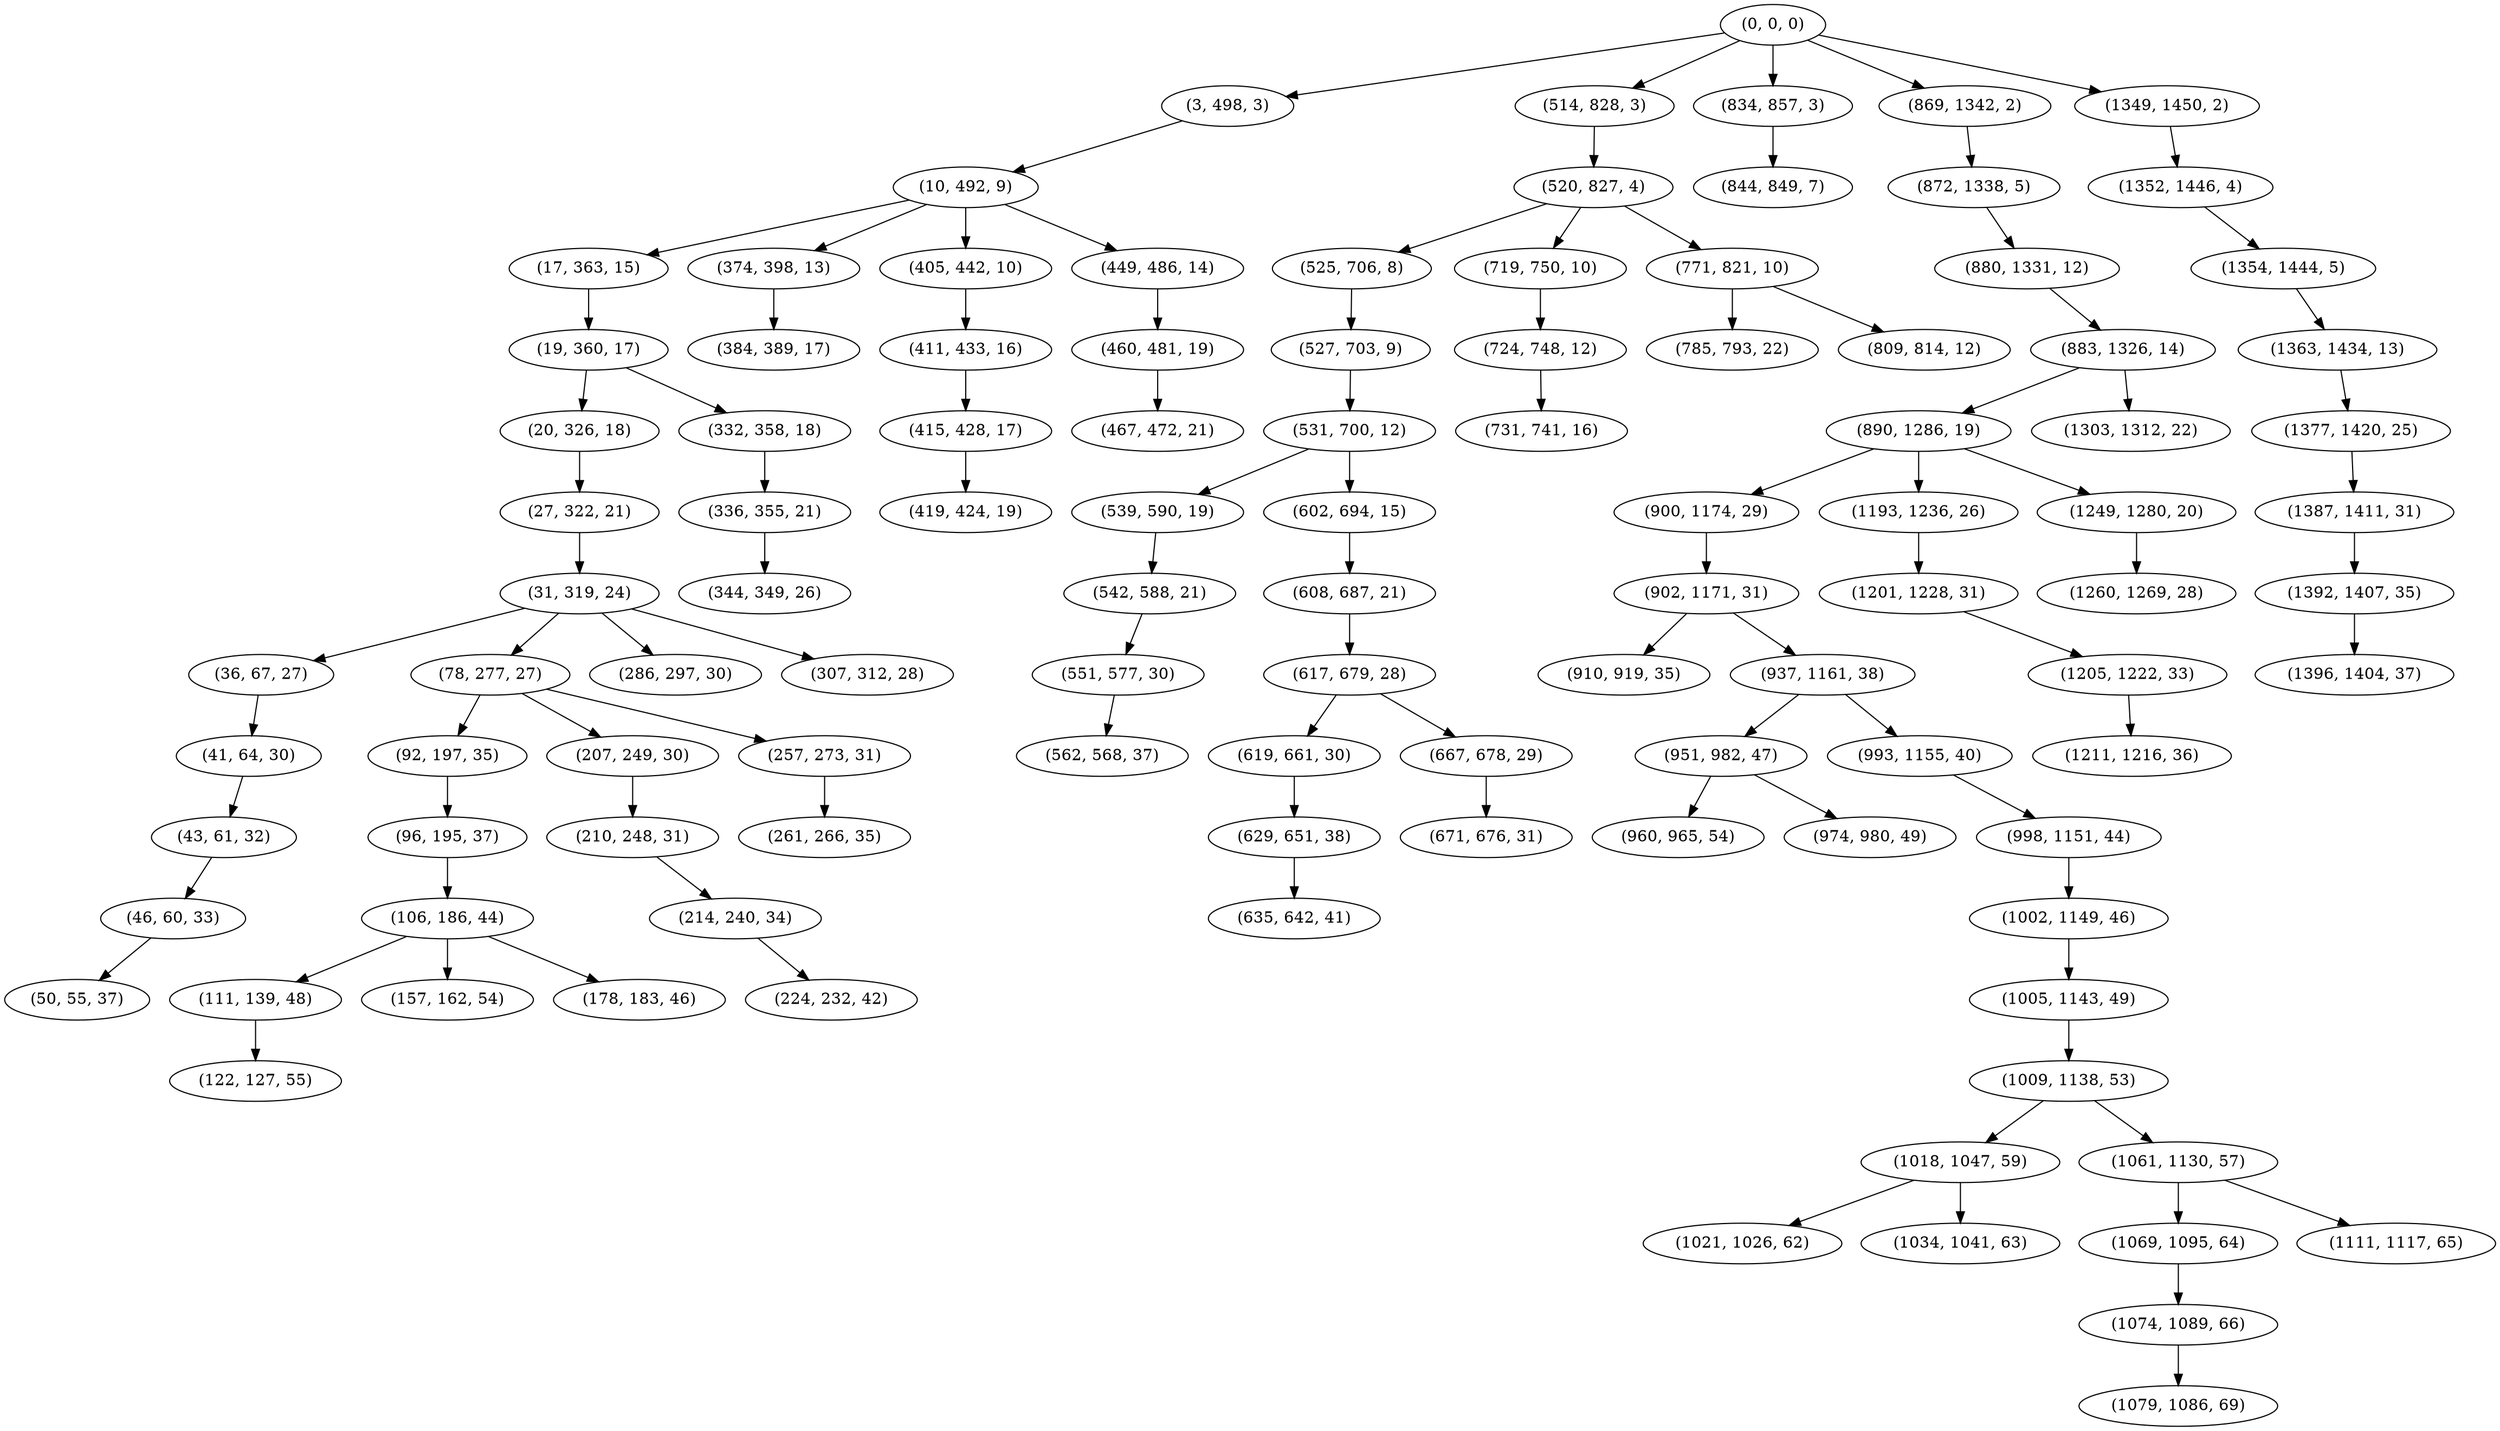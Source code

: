 digraph tree {
    "(0, 0, 0)";
    "(3, 498, 3)";
    "(10, 492, 9)";
    "(17, 363, 15)";
    "(19, 360, 17)";
    "(20, 326, 18)";
    "(27, 322, 21)";
    "(31, 319, 24)";
    "(36, 67, 27)";
    "(41, 64, 30)";
    "(43, 61, 32)";
    "(46, 60, 33)";
    "(50, 55, 37)";
    "(78, 277, 27)";
    "(92, 197, 35)";
    "(96, 195, 37)";
    "(106, 186, 44)";
    "(111, 139, 48)";
    "(122, 127, 55)";
    "(157, 162, 54)";
    "(178, 183, 46)";
    "(207, 249, 30)";
    "(210, 248, 31)";
    "(214, 240, 34)";
    "(224, 232, 42)";
    "(257, 273, 31)";
    "(261, 266, 35)";
    "(286, 297, 30)";
    "(307, 312, 28)";
    "(332, 358, 18)";
    "(336, 355, 21)";
    "(344, 349, 26)";
    "(374, 398, 13)";
    "(384, 389, 17)";
    "(405, 442, 10)";
    "(411, 433, 16)";
    "(415, 428, 17)";
    "(419, 424, 19)";
    "(449, 486, 14)";
    "(460, 481, 19)";
    "(467, 472, 21)";
    "(514, 828, 3)";
    "(520, 827, 4)";
    "(525, 706, 8)";
    "(527, 703, 9)";
    "(531, 700, 12)";
    "(539, 590, 19)";
    "(542, 588, 21)";
    "(551, 577, 30)";
    "(562, 568, 37)";
    "(602, 694, 15)";
    "(608, 687, 21)";
    "(617, 679, 28)";
    "(619, 661, 30)";
    "(629, 651, 38)";
    "(635, 642, 41)";
    "(667, 678, 29)";
    "(671, 676, 31)";
    "(719, 750, 10)";
    "(724, 748, 12)";
    "(731, 741, 16)";
    "(771, 821, 10)";
    "(785, 793, 22)";
    "(809, 814, 12)";
    "(834, 857, 3)";
    "(844, 849, 7)";
    "(869, 1342, 2)";
    "(872, 1338, 5)";
    "(880, 1331, 12)";
    "(883, 1326, 14)";
    "(890, 1286, 19)";
    "(900, 1174, 29)";
    "(902, 1171, 31)";
    "(910, 919, 35)";
    "(937, 1161, 38)";
    "(951, 982, 47)";
    "(960, 965, 54)";
    "(974, 980, 49)";
    "(993, 1155, 40)";
    "(998, 1151, 44)";
    "(1002, 1149, 46)";
    "(1005, 1143, 49)";
    "(1009, 1138, 53)";
    "(1018, 1047, 59)";
    "(1021, 1026, 62)";
    "(1034, 1041, 63)";
    "(1061, 1130, 57)";
    "(1069, 1095, 64)";
    "(1074, 1089, 66)";
    "(1079, 1086, 69)";
    "(1111, 1117, 65)";
    "(1193, 1236, 26)";
    "(1201, 1228, 31)";
    "(1205, 1222, 33)";
    "(1211, 1216, 36)";
    "(1249, 1280, 20)";
    "(1260, 1269, 28)";
    "(1303, 1312, 22)";
    "(1349, 1450, 2)";
    "(1352, 1446, 4)";
    "(1354, 1444, 5)";
    "(1363, 1434, 13)";
    "(1377, 1420, 25)";
    "(1387, 1411, 31)";
    "(1392, 1407, 35)";
    "(1396, 1404, 37)";
    "(0, 0, 0)" -> "(3, 498, 3)";
    "(0, 0, 0)" -> "(514, 828, 3)";
    "(0, 0, 0)" -> "(834, 857, 3)";
    "(0, 0, 0)" -> "(869, 1342, 2)";
    "(0, 0, 0)" -> "(1349, 1450, 2)";
    "(3, 498, 3)" -> "(10, 492, 9)";
    "(10, 492, 9)" -> "(17, 363, 15)";
    "(10, 492, 9)" -> "(374, 398, 13)";
    "(10, 492, 9)" -> "(405, 442, 10)";
    "(10, 492, 9)" -> "(449, 486, 14)";
    "(17, 363, 15)" -> "(19, 360, 17)";
    "(19, 360, 17)" -> "(20, 326, 18)";
    "(19, 360, 17)" -> "(332, 358, 18)";
    "(20, 326, 18)" -> "(27, 322, 21)";
    "(27, 322, 21)" -> "(31, 319, 24)";
    "(31, 319, 24)" -> "(36, 67, 27)";
    "(31, 319, 24)" -> "(78, 277, 27)";
    "(31, 319, 24)" -> "(286, 297, 30)";
    "(31, 319, 24)" -> "(307, 312, 28)";
    "(36, 67, 27)" -> "(41, 64, 30)";
    "(41, 64, 30)" -> "(43, 61, 32)";
    "(43, 61, 32)" -> "(46, 60, 33)";
    "(46, 60, 33)" -> "(50, 55, 37)";
    "(78, 277, 27)" -> "(92, 197, 35)";
    "(78, 277, 27)" -> "(207, 249, 30)";
    "(78, 277, 27)" -> "(257, 273, 31)";
    "(92, 197, 35)" -> "(96, 195, 37)";
    "(96, 195, 37)" -> "(106, 186, 44)";
    "(106, 186, 44)" -> "(111, 139, 48)";
    "(106, 186, 44)" -> "(157, 162, 54)";
    "(106, 186, 44)" -> "(178, 183, 46)";
    "(111, 139, 48)" -> "(122, 127, 55)";
    "(207, 249, 30)" -> "(210, 248, 31)";
    "(210, 248, 31)" -> "(214, 240, 34)";
    "(214, 240, 34)" -> "(224, 232, 42)";
    "(257, 273, 31)" -> "(261, 266, 35)";
    "(332, 358, 18)" -> "(336, 355, 21)";
    "(336, 355, 21)" -> "(344, 349, 26)";
    "(374, 398, 13)" -> "(384, 389, 17)";
    "(405, 442, 10)" -> "(411, 433, 16)";
    "(411, 433, 16)" -> "(415, 428, 17)";
    "(415, 428, 17)" -> "(419, 424, 19)";
    "(449, 486, 14)" -> "(460, 481, 19)";
    "(460, 481, 19)" -> "(467, 472, 21)";
    "(514, 828, 3)" -> "(520, 827, 4)";
    "(520, 827, 4)" -> "(525, 706, 8)";
    "(520, 827, 4)" -> "(719, 750, 10)";
    "(520, 827, 4)" -> "(771, 821, 10)";
    "(525, 706, 8)" -> "(527, 703, 9)";
    "(527, 703, 9)" -> "(531, 700, 12)";
    "(531, 700, 12)" -> "(539, 590, 19)";
    "(531, 700, 12)" -> "(602, 694, 15)";
    "(539, 590, 19)" -> "(542, 588, 21)";
    "(542, 588, 21)" -> "(551, 577, 30)";
    "(551, 577, 30)" -> "(562, 568, 37)";
    "(602, 694, 15)" -> "(608, 687, 21)";
    "(608, 687, 21)" -> "(617, 679, 28)";
    "(617, 679, 28)" -> "(619, 661, 30)";
    "(617, 679, 28)" -> "(667, 678, 29)";
    "(619, 661, 30)" -> "(629, 651, 38)";
    "(629, 651, 38)" -> "(635, 642, 41)";
    "(667, 678, 29)" -> "(671, 676, 31)";
    "(719, 750, 10)" -> "(724, 748, 12)";
    "(724, 748, 12)" -> "(731, 741, 16)";
    "(771, 821, 10)" -> "(785, 793, 22)";
    "(771, 821, 10)" -> "(809, 814, 12)";
    "(834, 857, 3)" -> "(844, 849, 7)";
    "(869, 1342, 2)" -> "(872, 1338, 5)";
    "(872, 1338, 5)" -> "(880, 1331, 12)";
    "(880, 1331, 12)" -> "(883, 1326, 14)";
    "(883, 1326, 14)" -> "(890, 1286, 19)";
    "(883, 1326, 14)" -> "(1303, 1312, 22)";
    "(890, 1286, 19)" -> "(900, 1174, 29)";
    "(890, 1286, 19)" -> "(1193, 1236, 26)";
    "(890, 1286, 19)" -> "(1249, 1280, 20)";
    "(900, 1174, 29)" -> "(902, 1171, 31)";
    "(902, 1171, 31)" -> "(910, 919, 35)";
    "(902, 1171, 31)" -> "(937, 1161, 38)";
    "(937, 1161, 38)" -> "(951, 982, 47)";
    "(937, 1161, 38)" -> "(993, 1155, 40)";
    "(951, 982, 47)" -> "(960, 965, 54)";
    "(951, 982, 47)" -> "(974, 980, 49)";
    "(993, 1155, 40)" -> "(998, 1151, 44)";
    "(998, 1151, 44)" -> "(1002, 1149, 46)";
    "(1002, 1149, 46)" -> "(1005, 1143, 49)";
    "(1005, 1143, 49)" -> "(1009, 1138, 53)";
    "(1009, 1138, 53)" -> "(1018, 1047, 59)";
    "(1009, 1138, 53)" -> "(1061, 1130, 57)";
    "(1018, 1047, 59)" -> "(1021, 1026, 62)";
    "(1018, 1047, 59)" -> "(1034, 1041, 63)";
    "(1061, 1130, 57)" -> "(1069, 1095, 64)";
    "(1061, 1130, 57)" -> "(1111, 1117, 65)";
    "(1069, 1095, 64)" -> "(1074, 1089, 66)";
    "(1074, 1089, 66)" -> "(1079, 1086, 69)";
    "(1193, 1236, 26)" -> "(1201, 1228, 31)";
    "(1201, 1228, 31)" -> "(1205, 1222, 33)";
    "(1205, 1222, 33)" -> "(1211, 1216, 36)";
    "(1249, 1280, 20)" -> "(1260, 1269, 28)";
    "(1349, 1450, 2)" -> "(1352, 1446, 4)";
    "(1352, 1446, 4)" -> "(1354, 1444, 5)";
    "(1354, 1444, 5)" -> "(1363, 1434, 13)";
    "(1363, 1434, 13)" -> "(1377, 1420, 25)";
    "(1377, 1420, 25)" -> "(1387, 1411, 31)";
    "(1387, 1411, 31)" -> "(1392, 1407, 35)";
    "(1392, 1407, 35)" -> "(1396, 1404, 37)";
}
